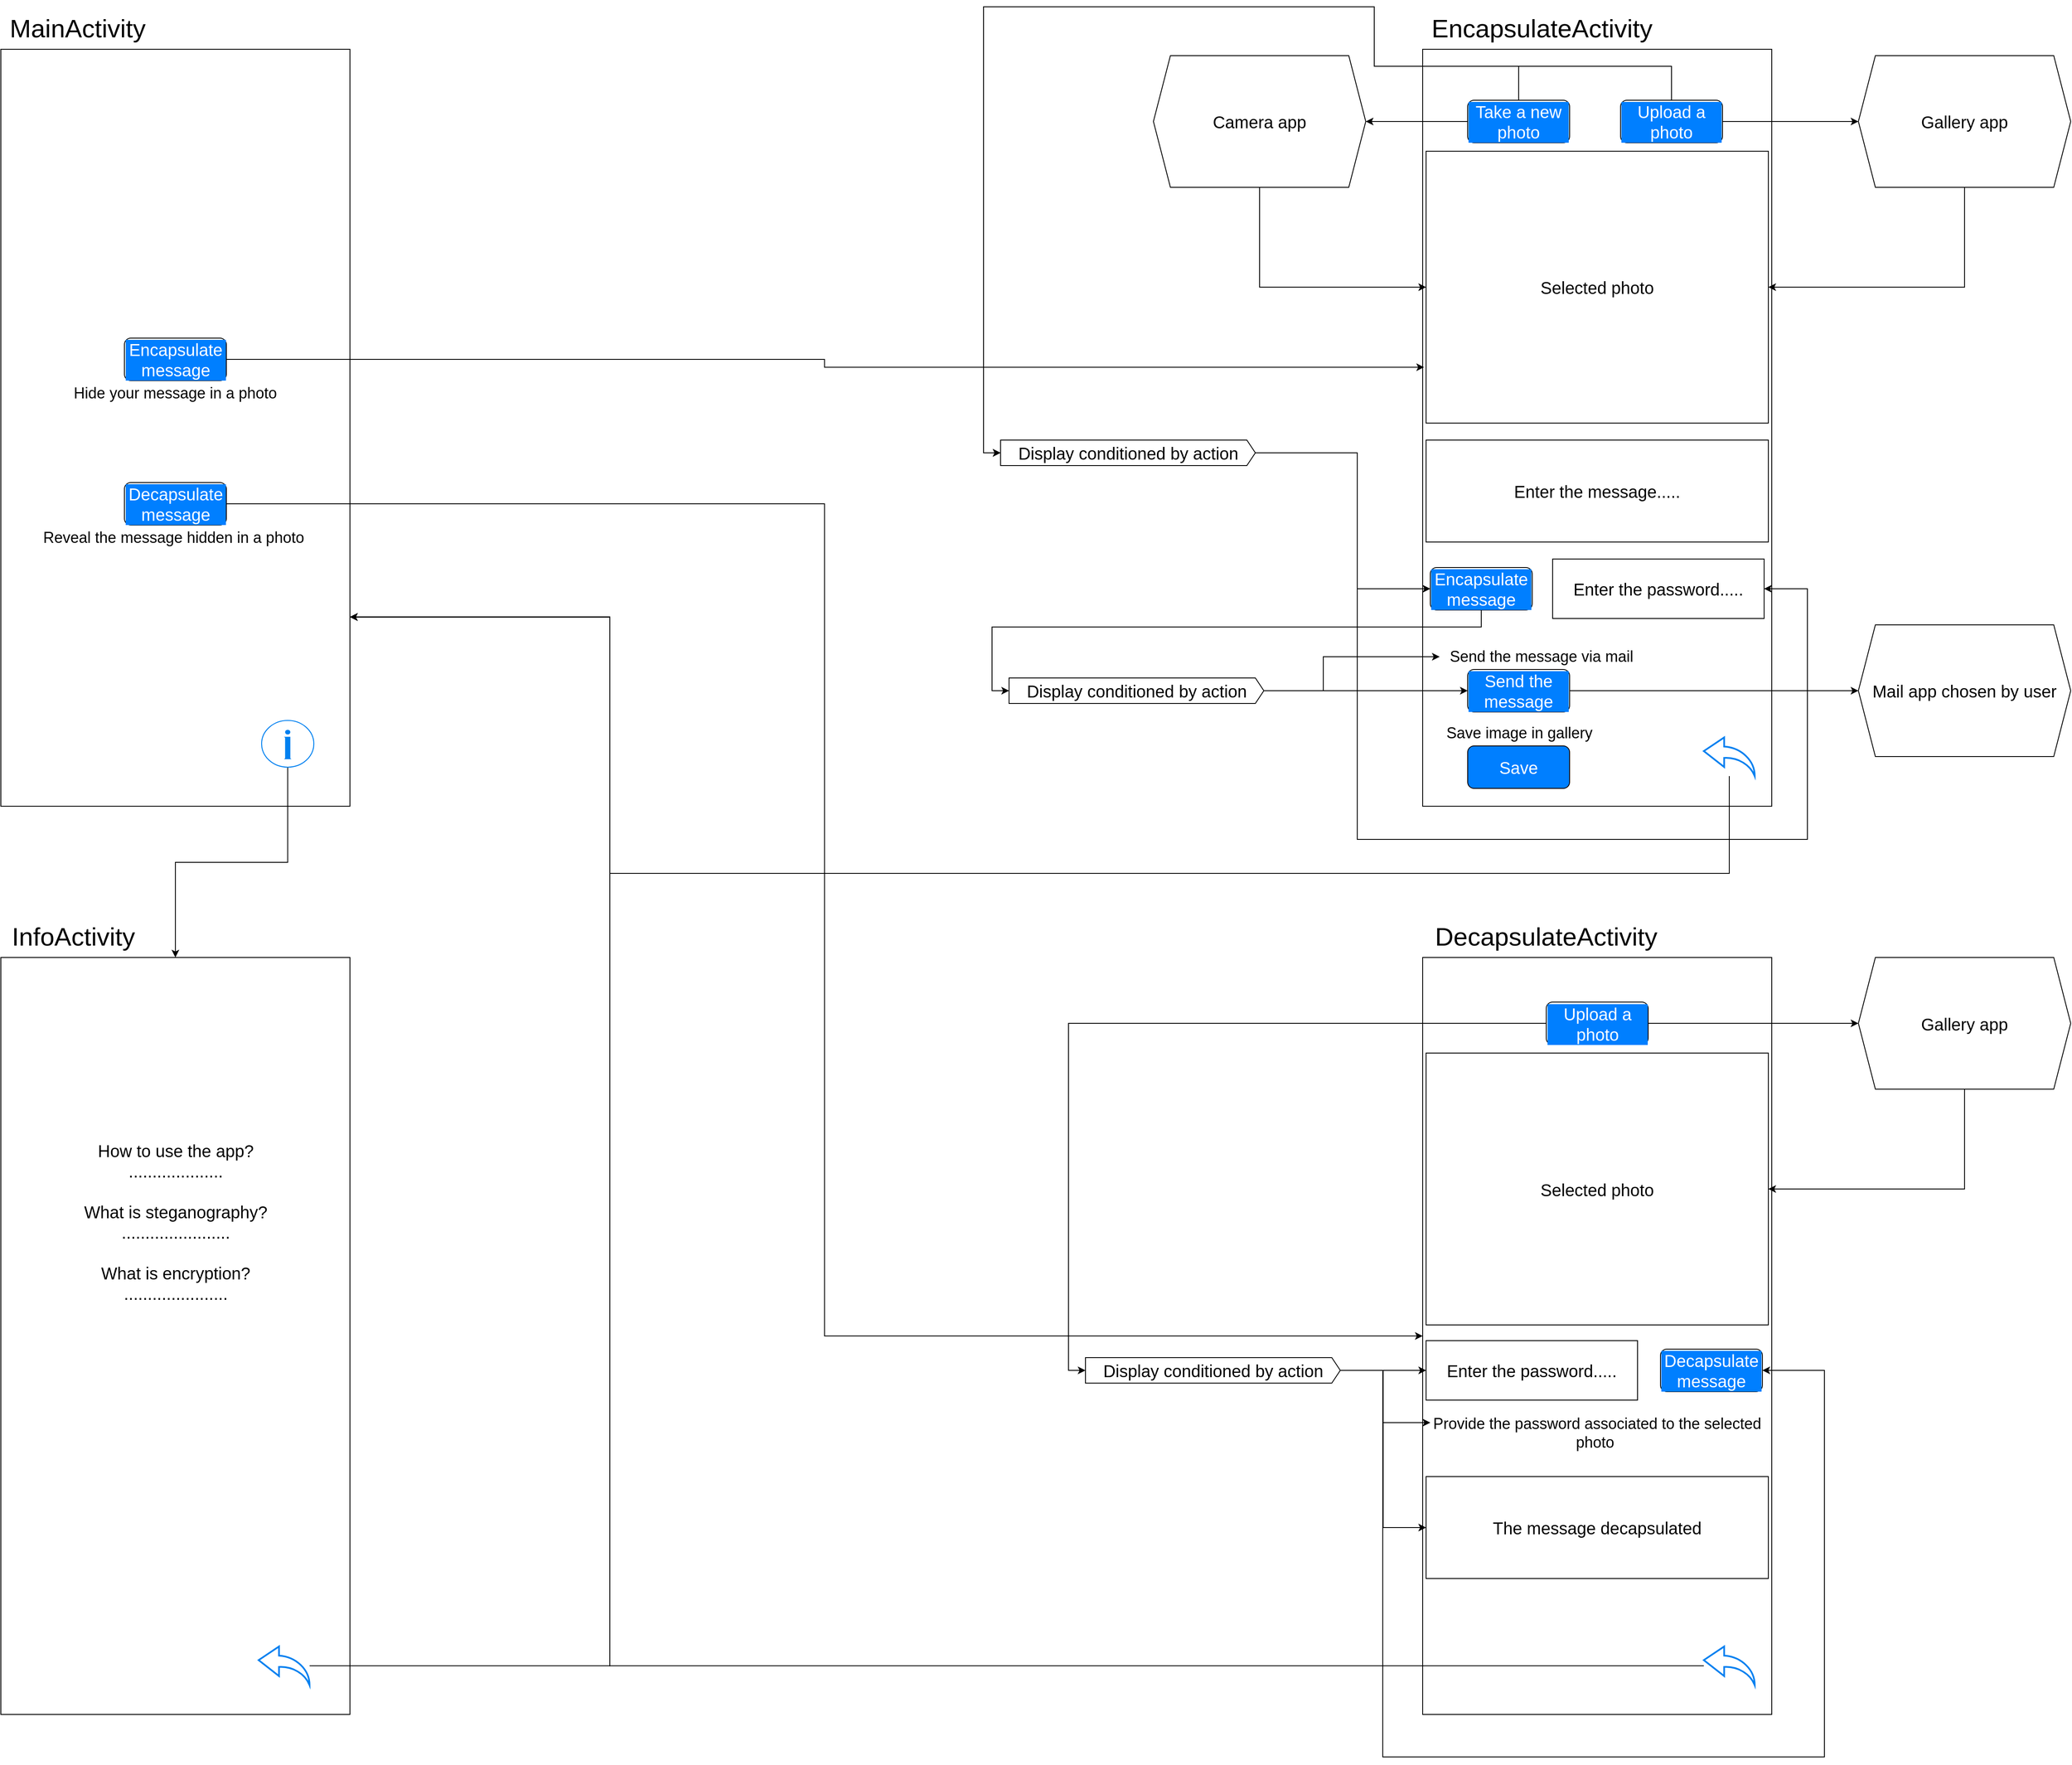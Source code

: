 <mxfile version="24.7.2" type="device">
  <diagram name="Pagină-1" id="e3TAEm-btMj8c2uIH9YA">
    <mxGraphModel dx="2580" dy="1112" grid="1" gridSize="10" guides="1" tooltips="1" connect="1" arrows="1" fold="1" page="1" pageScale="1" pageWidth="827" pageHeight="1169" math="0" shadow="0">
      <root>
        <mxCell id="0" />
        <mxCell id="1" parent="0" />
        <mxCell id="pdFL4RSGOMo0T5e-siJF-1" value="" style="rounded=0;whiteSpace=wrap;html=1;" parent="1" vertex="1">
          <mxGeometry x="3" y="110" width="411" height="891" as="geometry" />
        </mxCell>
        <mxCell id="pdFL4RSGOMo0T5e-siJF-2" value="" style="rounded=0;whiteSpace=wrap;html=1;" parent="1" vertex="1">
          <mxGeometry x="1677" y="110" width="411" height="891" as="geometry" />
        </mxCell>
        <mxCell id="pdFL4RSGOMo0T5e-siJF-3" value="MainActivity" style="text;html=1;align=center;verticalAlign=middle;resizable=0;points=[];autosize=1;strokeColor=none;fillColor=none;fontSize=30;" parent="1" vertex="1">
          <mxGeometry x="3" y="60" width="180" height="50" as="geometry" />
        </mxCell>
        <mxCell id="pdFL4RSGOMo0T5e-siJF-4" value="&lt;font style=&quot;font-size: 20px;&quot;&gt;Encapsulate message&lt;/font&gt;" style="rounded=1;whiteSpace=wrap;html=1;labelBackgroundColor=#007FFF;fontColor=#ffffff;" parent="1" vertex="1">
          <mxGeometry x="148.5" y="450" width="120" height="50" as="geometry" />
        </mxCell>
        <mxCell id="pdFL4RSGOMo0T5e-siJF-41" style="edgeStyle=orthogonalEdgeStyle;rounded=0;orthogonalLoop=1;jettySize=auto;html=1;entryX=0;entryY=0.5;entryDx=0;entryDy=0;" parent="1" source="pdFL4RSGOMo0T5e-siJF-6" target="pdFL4RSGOMo0T5e-siJF-39" edge="1">
          <mxGeometry relative="1" as="geometry" />
        </mxCell>
        <mxCell id="pdFL4RSGOMo0T5e-siJF-6" value="&lt;font style=&quot;font-size: 20px;&quot;&gt;Decapsulate message&lt;/font&gt;" style="rounded=1;whiteSpace=wrap;html=1;fontColor=#ffffff;labelBackgroundColor=#007FFF;" parent="1" vertex="1">
          <mxGeometry x="148.5" y="620" width="120" height="50" as="geometry" />
        </mxCell>
        <mxCell id="pdFL4RSGOMo0T5e-siJF-8" value="&lt;font style=&quot;font-size: 18px;&quot;&gt;Hide your message in a photo&lt;/font&gt;" style="text;html=1;align=center;verticalAlign=middle;whiteSpace=wrap;rounded=0;" parent="1" vertex="1">
          <mxGeometry x="79" y="500" width="259" height="30" as="geometry" />
        </mxCell>
        <mxCell id="pdFL4RSGOMo0T5e-siJF-10" value="Reveal the message hidden in a photo&amp;nbsp;" style="text;html=1;align=center;verticalAlign=middle;whiteSpace=wrap;rounded=0;fontSize=18;" parent="1" vertex="1">
          <mxGeometry x="50.5" y="670" width="316" height="30" as="geometry" />
        </mxCell>
        <mxCell id="pdFL4RSGOMo0T5e-siJF-11" style="edgeStyle=orthogonalEdgeStyle;rounded=0;orthogonalLoop=1;jettySize=auto;html=1;entryX=0.004;entryY=0.42;entryDx=0;entryDy=0;entryPerimeter=0;" parent="1" source="pdFL4RSGOMo0T5e-siJF-4" target="pdFL4RSGOMo0T5e-siJF-2" edge="1">
          <mxGeometry relative="1" as="geometry" />
        </mxCell>
        <mxCell id="pdFL4RSGOMo0T5e-siJF-13" value="EncapsulateActivity" style="text;html=1;align=center;verticalAlign=middle;resizable=0;points=[];autosize=1;strokeColor=none;fillColor=none;fontSize=30;" parent="1" vertex="1">
          <mxGeometry x="1677" y="60" width="280" height="50" as="geometry" />
        </mxCell>
        <mxCell id="pdFL4RSGOMo0T5e-siJF-48" style="edgeStyle=orthogonalEdgeStyle;rounded=0;orthogonalLoop=1;jettySize=auto;html=1;" parent="1" source="pdFL4RSGOMo0T5e-siJF-17" target="pdFL4RSGOMo0T5e-siJF-47" edge="1">
          <mxGeometry relative="1" as="geometry" />
        </mxCell>
        <mxCell id="pdFL4RSGOMo0T5e-siJF-17" value="&lt;font style=&quot;font-size: 20px;&quot;&gt;Take a new photo&lt;/font&gt;" style="rounded=1;whiteSpace=wrap;html=1;fontSize=12;fontColor=#FFFFFF;labelBackgroundColor=#007FFF;" parent="1" vertex="1">
          <mxGeometry x="1730" y="170" width="120" height="50" as="geometry" />
        </mxCell>
        <mxCell id="pdFL4RSGOMo0T5e-siJF-35" style="edgeStyle=orthogonalEdgeStyle;rounded=0;orthogonalLoop=1;jettySize=auto;html=1;entryX=0;entryY=0.5;entryDx=0;entryDy=0;" parent="1" source="pdFL4RSGOMo0T5e-siJF-18" target="pdFL4RSGOMo0T5e-siJF-34" edge="1">
          <mxGeometry relative="1" as="geometry" />
        </mxCell>
        <mxCell id="pdFL4RSGOMo0T5e-siJF-18" value="&lt;font style=&quot;font-size: 20px;&quot;&gt;Upload a photo&lt;/font&gt;" style="rounded=1;whiteSpace=wrap;html=1;labelBackgroundColor=#007FFF;fontColor=#FFFFFF;" parent="1" vertex="1">
          <mxGeometry x="1910" y="170" width="120" height="50" as="geometry" />
        </mxCell>
        <mxCell id="pdFL4RSGOMo0T5e-siJF-19" value="&lt;font style=&quot;font-size: 20px;&quot;&gt;Selected photo&lt;/font&gt;" style="rounded=0;whiteSpace=wrap;html=1;" parent="1" vertex="1">
          <mxGeometry x="1681" y="230" width="403" height="320" as="geometry" />
        </mxCell>
        <mxCell id="pdFL4RSGOMo0T5e-siJF-20" value="&lt;font style=&quot;font-size: 20px;&quot;&gt;Enter the message.....&lt;/font&gt;" style="rounded=0;whiteSpace=wrap;html=1;" parent="1" vertex="1">
          <mxGeometry x="1681" y="570" width="403" height="120" as="geometry" />
        </mxCell>
        <mxCell id="pdFL4RSGOMo0T5e-siJF-22" value="Encapsulate message" style="rounded=1;whiteSpace=wrap;html=1;fontSize=20;fontColor=#FFFFFF;labelBackgroundColor=#007FFF;" parent="1" vertex="1">
          <mxGeometry x="1686" y="720" width="120" height="50" as="geometry" />
        </mxCell>
        <mxCell id="pdFL4RSGOMo0T5e-siJF-33" style="edgeStyle=orthogonalEdgeStyle;rounded=0;orthogonalLoop=1;jettySize=auto;html=1;entryX=0;entryY=0.5;entryDx=0;entryDy=0;" parent="1" source="pdFL4RSGOMo0T5e-siJF-23" target="pdFL4RSGOMo0T5e-siJF-32" edge="1">
          <mxGeometry relative="1" as="geometry" />
        </mxCell>
        <mxCell id="pdFL4RSGOMo0T5e-siJF-23" value="Send the message" style="rounded=1;whiteSpace=wrap;html=1;fontSize=20;labelBackgroundColor=#007FFF;fontColor=#FFFFFF;" parent="1" vertex="1">
          <mxGeometry x="1730" y="840" width="120" height="50" as="geometry" />
        </mxCell>
        <mxCell id="pdFL4RSGOMo0T5e-siJF-25" value="Send the message via mail" style="text;html=1;align=center;verticalAlign=middle;whiteSpace=wrap;rounded=0;fontSize=18;" parent="1" vertex="1">
          <mxGeometry x="1697" y="810" width="240" height="30" as="geometry" />
        </mxCell>
        <mxCell id="pdFL4RSGOMo0T5e-siJF-32" value="&lt;font style=&quot;font-size: 20px;&quot;&gt;Mail app chosen by user&lt;/font&gt;" style="shape=hexagon;perimeter=hexagonPerimeter2;whiteSpace=wrap;html=1;fixedSize=1;" parent="1" vertex="1">
          <mxGeometry x="2190" y="787.5" width="250" height="155" as="geometry" />
        </mxCell>
        <mxCell id="pdFL4RSGOMo0T5e-siJF-38" style="edgeStyle=orthogonalEdgeStyle;rounded=0;orthogonalLoop=1;jettySize=auto;html=1;" parent="1" source="pdFL4RSGOMo0T5e-siJF-34" target="pdFL4RSGOMo0T5e-siJF-19" edge="1">
          <mxGeometry relative="1" as="geometry">
            <Array as="points">
              <mxPoint x="2315" y="390" />
            </Array>
          </mxGeometry>
        </mxCell>
        <mxCell id="pdFL4RSGOMo0T5e-siJF-34" value="&lt;font style=&quot;font-size: 20px;&quot;&gt;Gallery app&lt;/font&gt;" style="shape=hexagon;perimeter=hexagonPerimeter2;whiteSpace=wrap;html=1;fixedSize=1;" parent="1" vertex="1">
          <mxGeometry x="2190" y="117.5" width="250" height="155" as="geometry" />
        </mxCell>
        <mxCell id="pdFL4RSGOMo0T5e-siJF-39" value="" style="rounded=0;whiteSpace=wrap;html=1;" parent="1" vertex="1">
          <mxGeometry x="1677" y="1179" width="411" height="891" as="geometry" />
        </mxCell>
        <mxCell id="pdFL4RSGOMo0T5e-siJF-40" value="DecapsulateActivity" style="text;html=1;align=center;verticalAlign=middle;resizable=0;points=[];autosize=1;strokeColor=none;fillColor=none;fontSize=30;" parent="1" vertex="1">
          <mxGeometry x="1677" y="1129" width="290" height="50" as="geometry" />
        </mxCell>
        <mxCell id="pdFL4RSGOMo0T5e-siJF-42" style="edgeStyle=orthogonalEdgeStyle;rounded=0;orthogonalLoop=1;jettySize=auto;html=1;entryX=0;entryY=0.5;entryDx=0;entryDy=0;" parent="1" source="pdFL4RSGOMo0T5e-siJF-43" target="pdFL4RSGOMo0T5e-siJF-46" edge="1">
          <mxGeometry relative="1" as="geometry" />
        </mxCell>
        <mxCell id="pdFL4RSGOMo0T5e-siJF-43" value="Upload a photo" style="rounded=1;whiteSpace=wrap;html=1;fontSize=20;labelBackgroundColor=#007FFF;fontColor=#FFFFFF;" parent="1" vertex="1">
          <mxGeometry x="1822.5" y="1231.5" width="120" height="50" as="geometry" />
        </mxCell>
        <mxCell id="pdFL4RSGOMo0T5e-siJF-44" value="&lt;font style=&quot;font-size: 20px;&quot;&gt;Selected photo&lt;/font&gt;" style="rounded=0;whiteSpace=wrap;html=1;" parent="1" vertex="1">
          <mxGeometry x="1681" y="1291.5" width="403" height="320" as="geometry" />
        </mxCell>
        <mxCell id="pdFL4RSGOMo0T5e-siJF-45" style="edgeStyle=orthogonalEdgeStyle;rounded=0;orthogonalLoop=1;jettySize=auto;html=1;" parent="1" source="pdFL4RSGOMo0T5e-siJF-46" target="pdFL4RSGOMo0T5e-siJF-44" edge="1">
          <mxGeometry relative="1" as="geometry">
            <Array as="points">
              <mxPoint x="2315" y="1451.5" />
            </Array>
          </mxGeometry>
        </mxCell>
        <mxCell id="pdFL4RSGOMo0T5e-siJF-46" value="Gallery app" style="shape=hexagon;perimeter=hexagonPerimeter2;whiteSpace=wrap;html=1;fixedSize=1;fontSize=20;" parent="1" vertex="1">
          <mxGeometry x="2190" y="1179" width="250" height="155" as="geometry" />
        </mxCell>
        <mxCell id="pdFL4RSGOMo0T5e-siJF-49" style="edgeStyle=orthogonalEdgeStyle;rounded=0;orthogonalLoop=1;jettySize=auto;html=1;" parent="1" source="pdFL4RSGOMo0T5e-siJF-47" target="pdFL4RSGOMo0T5e-siJF-19" edge="1">
          <mxGeometry relative="1" as="geometry">
            <Array as="points">
              <mxPoint x="1485" y="390" />
            </Array>
          </mxGeometry>
        </mxCell>
        <mxCell id="pdFL4RSGOMo0T5e-siJF-47" value="Camera app" style="shape=hexagon;perimeter=hexagonPerimeter2;whiteSpace=wrap;html=1;fixedSize=1;fontSize=20;" parent="1" vertex="1">
          <mxGeometry x="1360" y="117.5" width="250" height="155" as="geometry" />
        </mxCell>
        <mxCell id="pdFL4RSGOMo0T5e-siJF-51" value="&lt;font style=&quot;font-size: 20px;&quot;&gt;Enter the password.....&lt;/font&gt;" style="rounded=0;whiteSpace=wrap;html=1;" parent="1" vertex="1">
          <mxGeometry x="1681" y="1630" width="249" height="70" as="geometry" />
        </mxCell>
        <mxCell id="pdFL4RSGOMo0T5e-siJF-53" value="&lt;font style=&quot;font-size: 20px;&quot;&gt;Decapsulate message&lt;/font&gt;" style="rounded=1;whiteSpace=wrap;html=1;labelBackgroundColor=#007FFF;fontColor=#FFFFFF;" parent="1" vertex="1">
          <mxGeometry x="1957" y="1640" width="120" height="50" as="geometry" />
        </mxCell>
        <mxCell id="pdFL4RSGOMo0T5e-siJF-54" value="&lt;span style=&quot;font-size: 18px;&quot;&gt;Provide the password associated to the selected photo&amp;nbsp;&lt;/span&gt;" style="text;html=1;align=center;verticalAlign=middle;whiteSpace=wrap;rounded=0;" parent="1" vertex="1">
          <mxGeometry x="1686" y="1714" width="393" height="50" as="geometry" />
        </mxCell>
        <mxCell id="pdFL4RSGOMo0T5e-siJF-56" value="&lt;span style=&quot;font-size: 20px;&quot;&gt;The message decapsulated&lt;/span&gt;" style="rounded=0;whiteSpace=wrap;html=1;" parent="1" vertex="1">
          <mxGeometry x="1681" y="1790" width="403" height="120" as="geometry" />
        </mxCell>
        <mxCell id="pdFL4RSGOMo0T5e-siJF-61" style="edgeStyle=orthogonalEdgeStyle;rounded=0;orthogonalLoop=1;jettySize=auto;html=1;entryX=0;entryY=0.5;entryDx=0;entryDy=0;" parent="1" source="pdFL4RSGOMo0T5e-siJF-60" target="pdFL4RSGOMo0T5e-siJF-22" edge="1">
          <mxGeometry relative="1" as="geometry">
            <Array as="points">
              <mxPoint x="1600" y="585" />
              <mxPoint x="1600" y="745" />
            </Array>
          </mxGeometry>
        </mxCell>
        <mxCell id="pdFL4RSGOMo0T5e-siJF-76" style="edgeStyle=orthogonalEdgeStyle;rounded=0;orthogonalLoop=1;jettySize=auto;html=1;entryX=1;entryY=0.5;entryDx=0;entryDy=0;" parent="1" source="pdFL4RSGOMo0T5e-siJF-60" target="pdFL4RSGOMo0T5e-siJF-75" edge="1">
          <mxGeometry relative="1" as="geometry">
            <Array as="points">
              <mxPoint x="1600" y="585" />
              <mxPoint x="1600" y="1040" />
              <mxPoint x="2130" y="1040" />
              <mxPoint x="2130" y="745" />
            </Array>
          </mxGeometry>
        </mxCell>
        <mxCell id="pdFL4RSGOMo0T5e-siJF-60" value="Display conditioned by action" style="html=1;shadow=0;dashed=0;align=center;verticalAlign=middle;shape=mxgraph.arrows2.arrow;dy=0;dx=10;notch=0;fontSize=20;" parent="1" vertex="1">
          <mxGeometry x="1180" y="570" width="300" height="30" as="geometry" />
        </mxCell>
        <mxCell id="pdFL4RSGOMo0T5e-siJF-64" style="edgeStyle=orthogonalEdgeStyle;rounded=0;orthogonalLoop=1;jettySize=auto;html=1;entryX=0;entryY=0.5;entryDx=0;entryDy=0;entryPerimeter=0;" parent="1" source="pdFL4RSGOMo0T5e-siJF-17" target="pdFL4RSGOMo0T5e-siJF-60" edge="1">
          <mxGeometry relative="1" as="geometry">
            <Array as="points">
              <mxPoint x="1790" y="130" />
              <mxPoint x="1620" y="130" />
              <mxPoint x="1620" y="60" />
              <mxPoint x="1160" y="60" />
              <mxPoint x="1160" y="585" />
            </Array>
          </mxGeometry>
        </mxCell>
        <mxCell id="pdFL4RSGOMo0T5e-siJF-65" style="edgeStyle=orthogonalEdgeStyle;rounded=0;orthogonalLoop=1;jettySize=auto;html=1;entryX=0;entryY=0.5;entryDx=0;entryDy=0;entryPerimeter=0;" parent="1" source="pdFL4RSGOMo0T5e-siJF-18" target="pdFL4RSGOMo0T5e-siJF-60" edge="1">
          <mxGeometry relative="1" as="geometry">
            <Array as="points">
              <mxPoint x="1970" y="130" />
              <mxPoint x="1620" y="130" />
              <mxPoint x="1620" y="60" />
              <mxPoint x="1160" y="60" />
              <mxPoint x="1160" y="585" />
            </Array>
          </mxGeometry>
        </mxCell>
        <mxCell id="pdFL4RSGOMo0T5e-siJF-70" style="edgeStyle=orthogonalEdgeStyle;rounded=0;orthogonalLoop=1;jettySize=auto;html=1;" parent="1" source="pdFL4RSGOMo0T5e-siJF-68" target="pdFL4RSGOMo0T5e-siJF-51" edge="1">
          <mxGeometry relative="1" as="geometry" />
        </mxCell>
        <mxCell id="pdFL4RSGOMo0T5e-siJF-72" style="edgeStyle=orthogonalEdgeStyle;rounded=0;orthogonalLoop=1;jettySize=auto;html=1;entryX=0;entryY=0.25;entryDx=0;entryDy=0;" parent="1" source="pdFL4RSGOMo0T5e-siJF-68" target="pdFL4RSGOMo0T5e-siJF-54" edge="1">
          <mxGeometry relative="1" as="geometry">
            <Array as="points">
              <mxPoint x="1630" y="1665" />
              <mxPoint x="1630" y="1726" />
            </Array>
          </mxGeometry>
        </mxCell>
        <mxCell id="pdFL4RSGOMo0T5e-siJF-73" style="edgeStyle=orthogonalEdgeStyle;rounded=0;orthogonalLoop=1;jettySize=auto;html=1;entryX=0;entryY=0.5;entryDx=0;entryDy=0;" parent="1" source="pdFL4RSGOMo0T5e-siJF-68" target="pdFL4RSGOMo0T5e-siJF-56" edge="1">
          <mxGeometry relative="1" as="geometry" />
        </mxCell>
        <mxCell id="pdFL4RSGOMo0T5e-siJF-74" style="edgeStyle=orthogonalEdgeStyle;rounded=0;orthogonalLoop=1;jettySize=auto;html=1;" parent="1" source="pdFL4RSGOMo0T5e-siJF-68" target="pdFL4RSGOMo0T5e-siJF-53" edge="1">
          <mxGeometry relative="1" as="geometry">
            <Array as="points">
              <mxPoint x="1630" y="1665" />
              <mxPoint x="1630" y="2120" />
              <mxPoint x="2150" y="2120" />
              <mxPoint x="2150" y="1665" />
            </Array>
          </mxGeometry>
        </mxCell>
        <mxCell id="pdFL4RSGOMo0T5e-siJF-68" value="Display conditioned by action" style="html=1;shadow=0;dashed=0;align=center;verticalAlign=middle;shape=mxgraph.arrows2.arrow;dy=0;dx=10;notch=0;fontSize=20;" parent="1" vertex="1">
          <mxGeometry x="1280" y="1650" width="300" height="30" as="geometry" />
        </mxCell>
        <mxCell id="pdFL4RSGOMo0T5e-siJF-69" style="edgeStyle=orthogonalEdgeStyle;rounded=0;orthogonalLoop=1;jettySize=auto;html=1;entryX=0;entryY=0.5;entryDx=0;entryDy=0;entryPerimeter=0;" parent="1" source="pdFL4RSGOMo0T5e-siJF-43" target="pdFL4RSGOMo0T5e-siJF-68" edge="1">
          <mxGeometry relative="1" as="geometry" />
        </mxCell>
        <mxCell id="pdFL4RSGOMo0T5e-siJF-75" value="&lt;font style=&quot;font-size: 20px;&quot;&gt;Enter the password.....&lt;/font&gt;" style="rounded=0;whiteSpace=wrap;html=1;" parent="1" vertex="1">
          <mxGeometry x="1830" y="710" width="249" height="70" as="geometry" />
        </mxCell>
        <mxCell id="pdFL4RSGOMo0T5e-siJF-78" style="edgeStyle=orthogonalEdgeStyle;rounded=0;orthogonalLoop=1;jettySize=auto;html=1;" parent="1" source="pdFL4RSGOMo0T5e-siJF-77" target="pdFL4RSGOMo0T5e-siJF-23" edge="1">
          <mxGeometry relative="1" as="geometry" />
        </mxCell>
        <mxCell id="pdFL4RSGOMo0T5e-siJF-79" style="edgeStyle=orthogonalEdgeStyle;rounded=0;orthogonalLoop=1;jettySize=auto;html=1;entryX=0;entryY=0.5;entryDx=0;entryDy=0;" parent="1" source="pdFL4RSGOMo0T5e-siJF-77" target="pdFL4RSGOMo0T5e-siJF-25" edge="1">
          <mxGeometry relative="1" as="geometry">
            <Array as="points">
              <mxPoint x="1560" y="865" />
              <mxPoint x="1560" y="825" />
            </Array>
          </mxGeometry>
        </mxCell>
        <mxCell id="pdFL4RSGOMo0T5e-siJF-77" value="Display conditioned by action" style="html=1;shadow=0;dashed=0;align=center;verticalAlign=middle;shape=mxgraph.arrows2.arrow;dy=0;dx=10;notch=0;fontSize=20;" parent="1" vertex="1">
          <mxGeometry x="1190" y="850" width="300" height="30" as="geometry" />
        </mxCell>
        <mxCell id="pdFL4RSGOMo0T5e-siJF-80" style="edgeStyle=orthogonalEdgeStyle;rounded=0;orthogonalLoop=1;jettySize=auto;html=1;entryX=0;entryY=0.5;entryDx=0;entryDy=0;entryPerimeter=0;" parent="1" source="pdFL4RSGOMo0T5e-siJF-22" target="pdFL4RSGOMo0T5e-siJF-77" edge="1">
          <mxGeometry relative="1" as="geometry">
            <Array as="points">
              <mxPoint x="1746" y="790" />
              <mxPoint x="1170" y="790" />
              <mxPoint x="1170" y="865" />
            </Array>
          </mxGeometry>
        </mxCell>
        <mxCell id="isWKbEU4bvorxNc4IQnQ-7" style="edgeStyle=orthogonalEdgeStyle;rounded=0;orthogonalLoop=1;jettySize=auto;html=1;entryX=1;entryY=0.75;entryDx=0;entryDy=0;" edge="1" parent="1" source="isWKbEU4bvorxNc4IQnQ-1" target="pdFL4RSGOMo0T5e-siJF-1">
          <mxGeometry relative="1" as="geometry">
            <Array as="points">
              <mxPoint x="2038" y="1080" />
              <mxPoint x="720" y="1080" />
              <mxPoint x="720" y="778" />
            </Array>
          </mxGeometry>
        </mxCell>
        <mxCell id="isWKbEU4bvorxNc4IQnQ-1" value="" style="html=1;verticalLabelPosition=bottom;align=center;labelBackgroundColor=#ffffff;verticalAlign=top;strokeWidth=2;strokeColor=#0080F0;shadow=0;dashed=0;shape=mxgraph.ios7.icons.back;" vertex="1" parent="1">
          <mxGeometry x="2008" y="920" width="60" height="45.5" as="geometry" />
        </mxCell>
        <mxCell id="isWKbEU4bvorxNc4IQnQ-8" style="edgeStyle=orthogonalEdgeStyle;rounded=0;orthogonalLoop=1;jettySize=auto;html=1;entryX=1;entryY=0.75;entryDx=0;entryDy=0;" edge="1" parent="1" source="isWKbEU4bvorxNc4IQnQ-2" target="pdFL4RSGOMo0T5e-siJF-1">
          <mxGeometry relative="1" as="geometry">
            <Array as="points">
              <mxPoint x="720" y="2013" />
              <mxPoint x="720" y="778" />
            </Array>
          </mxGeometry>
        </mxCell>
        <mxCell id="isWKbEU4bvorxNc4IQnQ-2" value="" style="html=1;verticalLabelPosition=bottom;align=center;labelBackgroundColor=#ffffff;verticalAlign=top;strokeWidth=2;strokeColor=#0080F0;shadow=0;dashed=0;shape=mxgraph.ios7.icons.back;" vertex="1" parent="1">
          <mxGeometry x="2008" y="1990" width="60" height="45.5" as="geometry" />
        </mxCell>
        <mxCell id="isWKbEU4bvorxNc4IQnQ-13" style="edgeStyle=orthogonalEdgeStyle;rounded=0;orthogonalLoop=1;jettySize=auto;html=1;" edge="1" parent="1" source="isWKbEU4bvorxNc4IQnQ-5" target="isWKbEU4bvorxNc4IQnQ-9">
          <mxGeometry relative="1" as="geometry" />
        </mxCell>
        <mxCell id="isWKbEU4bvorxNc4IQnQ-5" value="" style="html=1;verticalLabelPosition=bottom;labelBackgroundColor=#ffffff;verticalAlign=top;shadow=0;dashed=0;strokeWidth=2;shape=mxgraph.ios7.misc.info;strokeColor=#0080f0;sketch=0;" vertex="1" parent="1">
          <mxGeometry x="310" y="900" width="61.5" height="55" as="geometry" />
        </mxCell>
        <mxCell id="isWKbEU4bvorxNc4IQnQ-6" value="Save" style="rounded=1;whiteSpace=wrap;html=1;fontSize=20;fontColor=#FFFFFF;labelBackgroundColor=none;fillColor=#007FFF;" vertex="1" parent="1">
          <mxGeometry x="1730" y="930" width="120" height="50" as="geometry" />
        </mxCell>
        <mxCell id="isWKbEU4bvorxNc4IQnQ-9" value="" style="rounded=0;whiteSpace=wrap;html=1;" vertex="1" parent="1">
          <mxGeometry x="3" y="1179" width="411" height="891" as="geometry" />
        </mxCell>
        <mxCell id="isWKbEU4bvorxNc4IQnQ-10" value="InfoActivity" style="text;html=1;align=center;verticalAlign=middle;resizable=0;points=[];autosize=1;strokeColor=none;fillColor=none;fontSize=30;" vertex="1" parent="1">
          <mxGeometry x="3" y="1129" width="170" height="50" as="geometry" />
        </mxCell>
        <mxCell id="isWKbEU4bvorxNc4IQnQ-12" style="edgeStyle=orthogonalEdgeStyle;rounded=0;orthogonalLoop=1;jettySize=auto;html=1;entryX=1;entryY=0.75;entryDx=0;entryDy=0;" edge="1" parent="1" source="isWKbEU4bvorxNc4IQnQ-11" target="pdFL4RSGOMo0T5e-siJF-1">
          <mxGeometry relative="1" as="geometry">
            <Array as="points">
              <mxPoint x="720" y="2013" />
              <mxPoint x="720" y="778" />
            </Array>
          </mxGeometry>
        </mxCell>
        <mxCell id="isWKbEU4bvorxNc4IQnQ-11" value="" style="html=1;verticalLabelPosition=bottom;align=center;labelBackgroundColor=#ffffff;verticalAlign=top;strokeWidth=2;strokeColor=#0080F0;shadow=0;dashed=0;shape=mxgraph.ios7.icons.back;" vertex="1" parent="1">
          <mxGeometry x="306.5" y="1990" width="60" height="45.5" as="geometry" />
        </mxCell>
        <mxCell id="isWKbEU4bvorxNc4IQnQ-14" value="&lt;font style=&quot;font-size: 20px;&quot;&gt;How to use the app?&lt;/font&gt;&lt;div&gt;&lt;span style=&quot;font-size: 20px;&quot;&gt;....................&lt;br&gt;&lt;/span&gt;&lt;div style=&quot;font-size: 20px;&quot;&gt;&lt;font style=&quot;font-size: 20px;&quot;&gt;&lt;br&gt;&lt;/font&gt;&lt;/div&gt;&lt;div style=&quot;font-size: 20px;&quot;&gt;&lt;font style=&quot;font-size: 20px;&quot;&gt;What is steganography?&lt;/font&gt;&lt;/div&gt;&lt;div style=&quot;font-size: 20px;&quot;&gt;&lt;font style=&quot;font-size: 20px;&quot;&gt;.......................&lt;/font&gt;&lt;/div&gt;&lt;div style=&quot;font-size: 20px;&quot;&gt;&lt;font style=&quot;font-size: 20px;&quot;&gt;&lt;br&gt;&lt;/font&gt;&lt;/div&gt;&lt;div style=&quot;font-size: 20px;&quot;&gt;&lt;font style=&quot;font-size: 20px;&quot;&gt;What is encryption?&lt;/font&gt;&lt;/div&gt;&lt;/div&gt;&lt;div style=&quot;font-size: 20px;&quot;&gt;&lt;font style=&quot;font-size: 20px;&quot;&gt;......................&lt;/font&gt;&lt;/div&gt;" style="text;html=1;align=center;verticalAlign=middle;whiteSpace=wrap;rounded=0;" vertex="1" parent="1">
          <mxGeometry x="33.5" y="1250" width="350" height="480" as="geometry" />
        </mxCell>
        <mxCell id="isWKbEU4bvorxNc4IQnQ-15" value="Save image in gallery&lt;span style=&quot;background-color: initial;&quot;&gt;&amp;nbsp;&lt;/span&gt;" style="text;html=1;align=center;verticalAlign=middle;whiteSpace=wrap;rounded=0;fontSize=18;" vertex="1" parent="1">
          <mxGeometry x="1697" y="900" width="192.5" height="30" as="geometry" />
        </mxCell>
      </root>
    </mxGraphModel>
  </diagram>
</mxfile>
